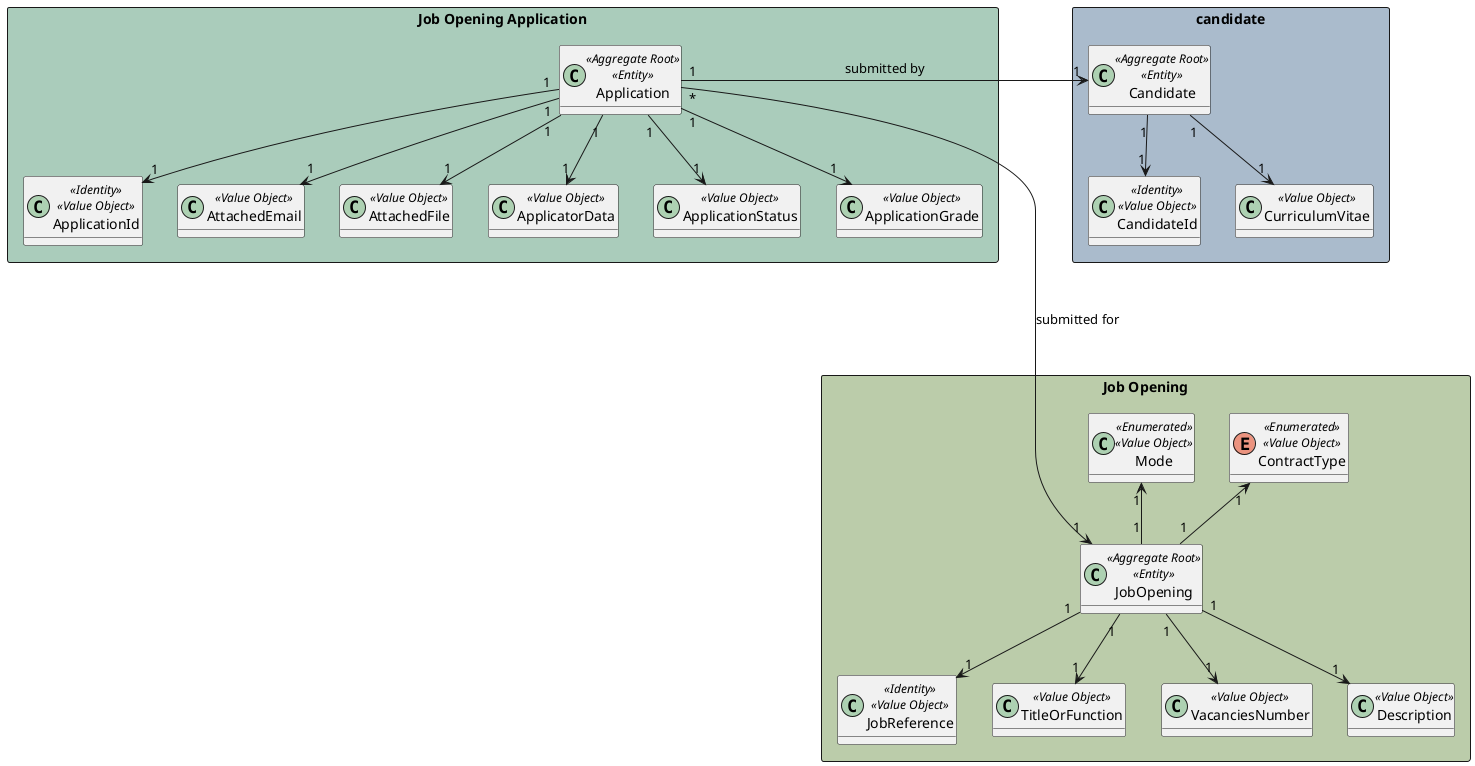 @startuml
'https://plantuml.com/class-diagram

hide methods

rectangle "Job Opening" #bbccaa {

    class JobOpening<<Aggregate Root>><<Entity>>{}

    class JobReference<<Identity>><<Value Object>>{}

    class TitleOrFunction<<Value Object>>{}

    enum ContractType<<Enumerated>><<Value Object>>{}

    class Mode<<Enumerated>><<Value Object>>{}


    class VacanciesNumber<<Value Object>>{}

    class Description<<Value Object>>{}

    ''Maybe go to Interview Model

}

rectangle "Job Opening Application" #aaccbb {

    class Application<<Aggregate Root>><<Entity>>{}

    class ApplicationId<<Identity>><<Value Object>>{}

    class AttachedEmail<<Value Object>>{}

    class AttachedFile<<Value Object>>{}

    class ApplicatorData<<Value Object>>{}

    class ApplicationStatus<<Value Object>>{}

    class ApplicationGrade<<Value Object>>{}
}


rectangle candidate #aabbcc{
    class Candidate<<Aggregate Root>><<Entity>>{}
    class CandidateId<<Identity>><<Value Object>>{}
    class CurriculumVitae<<Value Object>>{}
}


JobReference "1" <-up- "1" JobOpening
TitleOrFunction "1" <-up- "1" JobOpening
ContractType "1" <-- "1" JobOpening
Mode "1" <-- "1" JobOpening
Description "1" <-up- "1" JobOpening
VacanciesNumber "1" <-up- "1" JobOpening

Candidate "1"--> "1" CandidateId
Candidate "1"--> "1" CurriculumVitae


Application "1" --> "1" ApplicationId
Application "1" --> "1" AttachedEmail
Application "1" --> "1" AttachedFile
Application "1" --> "1" ApplicatorData
Application "*" -----> "1" JobOpening : submitted for
Application "1" -> "1" Candidate : submitted by
Application "1" --> "1" ApplicationStatus
Application "1" --> "1" ApplicationGrade



@enduml